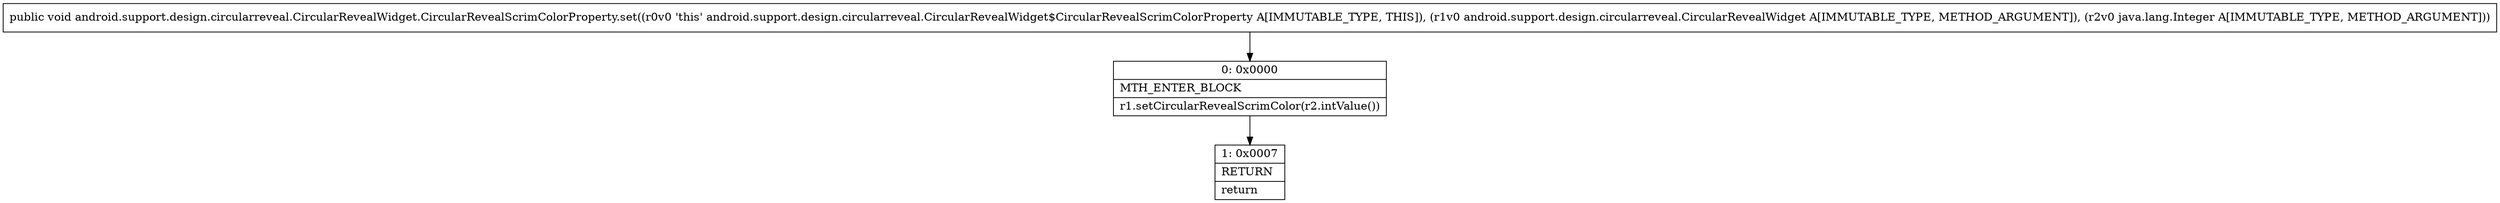 digraph "CFG forandroid.support.design.circularreveal.CircularRevealWidget.CircularRevealScrimColorProperty.set(Landroid\/support\/design\/circularreveal\/CircularRevealWidget;Ljava\/lang\/Integer;)V" {
Node_0 [shape=record,label="{0\:\ 0x0000|MTH_ENTER_BLOCK\l|r1.setCircularRevealScrimColor(r2.intValue())\l}"];
Node_1 [shape=record,label="{1\:\ 0x0007|RETURN\l|return\l}"];
MethodNode[shape=record,label="{public void android.support.design.circularreveal.CircularRevealWidget.CircularRevealScrimColorProperty.set((r0v0 'this' android.support.design.circularreveal.CircularRevealWidget$CircularRevealScrimColorProperty A[IMMUTABLE_TYPE, THIS]), (r1v0 android.support.design.circularreveal.CircularRevealWidget A[IMMUTABLE_TYPE, METHOD_ARGUMENT]), (r2v0 java.lang.Integer A[IMMUTABLE_TYPE, METHOD_ARGUMENT])) }"];
MethodNode -> Node_0;
Node_0 -> Node_1;
}

